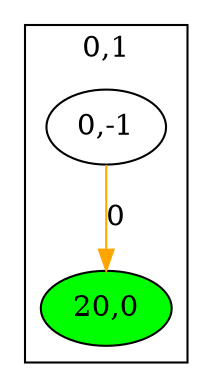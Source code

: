 digraph "stromrallye4_klein.txt" {
	compound=true
	subgraph cluster0_1 {
		label="0,1"
		battery0_1_0 [label="0,-1" pos="0.0,2.8!"]
		battery0_1_20 [label="20,0" fillcolor=green pos="1.0,2.8!" style=filled]
	}
	battery0_1_0 -> battery0_1_20 [label=0 color=orange fillcolor=orange]
}

